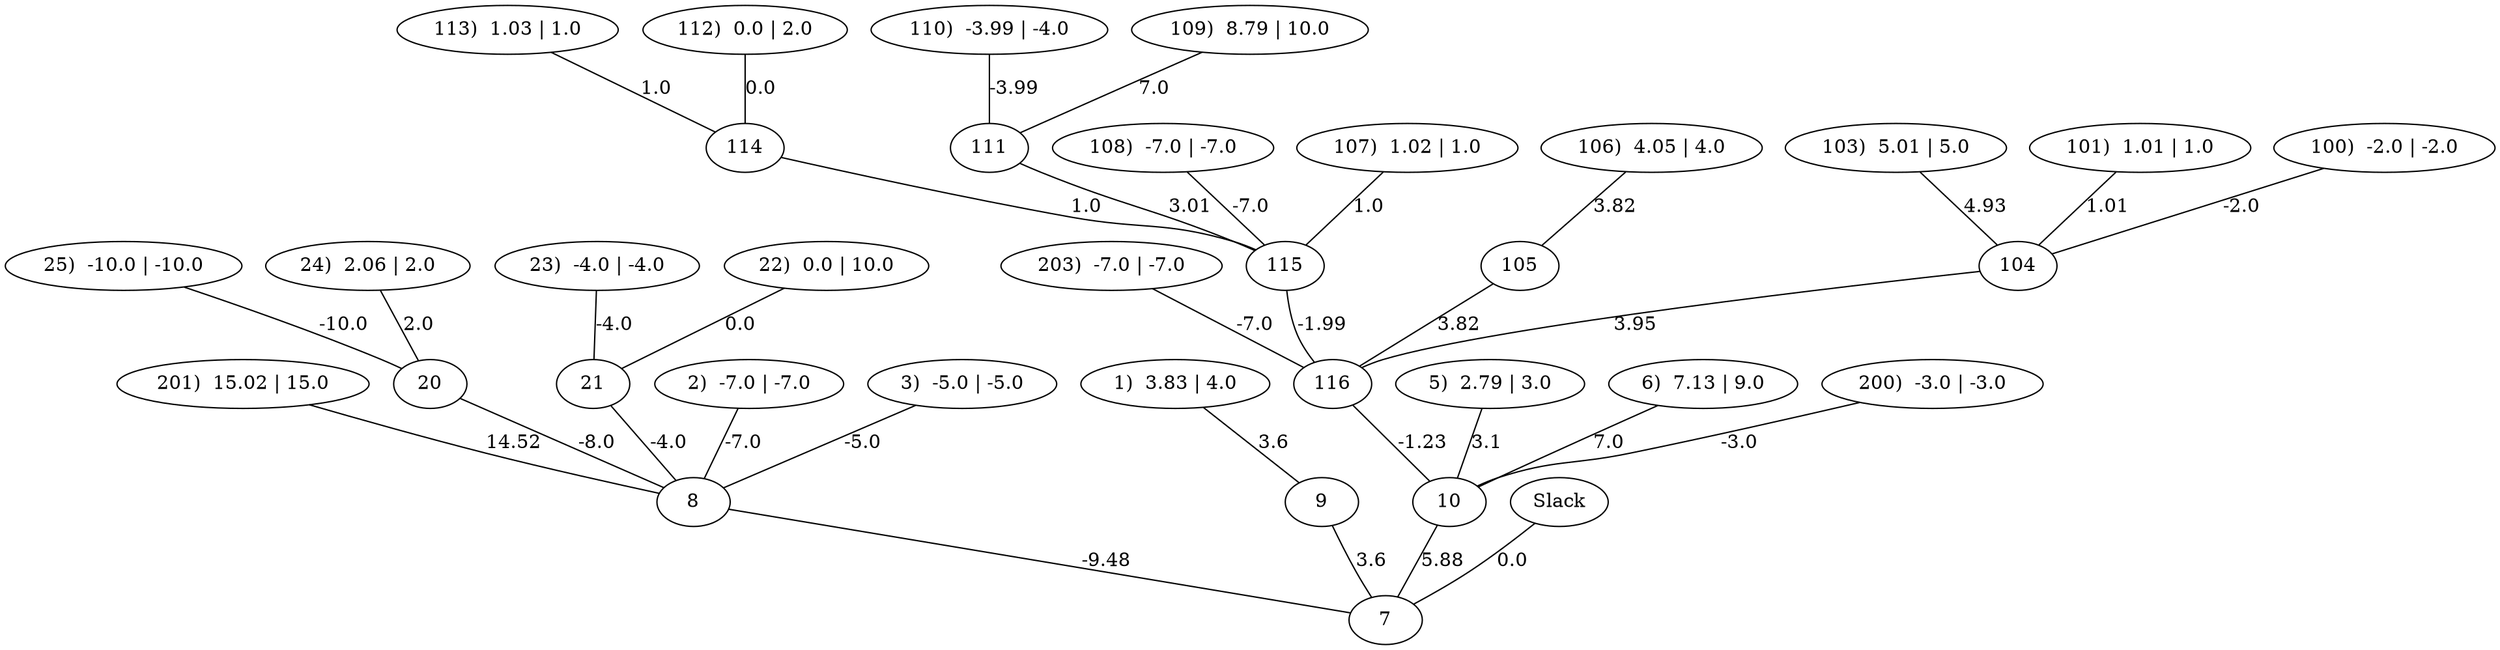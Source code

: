 strict graph G {
  7 [ label="7" ];
  8 [ label="8" ];
  201 [ label="201)  15.02 | 15.0" ];
  20 [ label="20" ];
  25 [ label="25)  -10.0 | -10.0" ];
  24 [ label="24)  2.06 | 2.0" ];
  21 [ label="21" ];
  23 [ label="23)  -4.0 | -4.0" ];
  22 [ label="22)  0.0 | 10.0" ];
  2 [ label="2)  -7.0 | -7.0" ];
  3 [ label="3)  -5.0 | -5.0" ];
  9 [ label="9" ];
  1 [ label="1)  3.83 | 4.0" ];
  10 [ label="10" ];
  116 [ label="116" ];
  203 [ label="203)  -7.0 | -7.0" ];
  115 [ label="115" ];
  114 [ label="114" ];
  113 [ label="113)  1.03 | 1.0" ];
  112 [ label="112)  0.0 | 2.0" ];
  111 [ label="111" ];
  110 [ label="110)  -3.99 | -4.0" ];
  109 [ label="109)  8.79 | 10.0" ];
  108 [ label="108)  -7.0 | -7.0" ];
  107 [ label="107)  1.02 | 1.0" ];
  105 [ label="105" ];
  106 [ label="106)  4.05 | 4.0" ];
  104 [ label="104" ];
  103 [ label="103)  5.01 | 5.0" ];
  101 [ label="101)  1.01 | 1.0" ];
  100 [ label="100)  -2.0 | -2.0" ];
  5 [ label="5)  2.79 | 3.0" ];
  6 [ label="6)  7.13 | 9.0" ];
  200 [ label="200)  -3.0 | -3.0" ];
  0 [ label="Slack" ];
  8 -- 7 [ label="-9.48" ];
  201 -- 8 [ label="14.52" ];
  20 -- 8 [ label="-8.0" ];
  25 -- 20 [ label="-10.0" ];
  24 -- 20 [ label="2.0" ];
  21 -- 8 [ label="-4.0" ];
  23 -- 21 [ label="-4.0" ];
  22 -- 21 [ label="0.0" ];
  2 -- 8 [ label="-7.0" ];
  3 -- 8 [ label="-5.0" ];
  9 -- 7 [ label="3.6" ];
  1 -- 9 [ label="3.6" ];
  10 -- 7 [ label="5.88" ];
  116 -- 10 [ label="-1.23" ];
  203 -- 116 [ label="-7.0" ];
  115 -- 116 [ label="-1.99" ];
  114 -- 115 [ label="1.0" ];
  113 -- 114 [ label="1.0" ];
  112 -- 114 [ label="0.0" ];
  111 -- 115 [ label="3.01" ];
  110 -- 111 [ label="-3.99" ];
  109 -- 111 [ label="7.0" ];
  108 -- 115 [ label="-7.0" ];
  107 -- 115 [ label="1.0" ];
  105 -- 116 [ label="3.82" ];
  106 -- 105 [ label="3.82" ];
  104 -- 116 [ label="3.95" ];
  103 -- 104 [ label="4.93" ];
  101 -- 104 [ label="1.01" ];
  100 -- 104 [ label="-2.0" ];
  5 -- 10 [ label="3.1" ];
  6 -- 10 [ label="7.0" ];
  200 -- 10 [ label="-3.0" ];
  0 -- 7 [ label="0.0" ];
}
